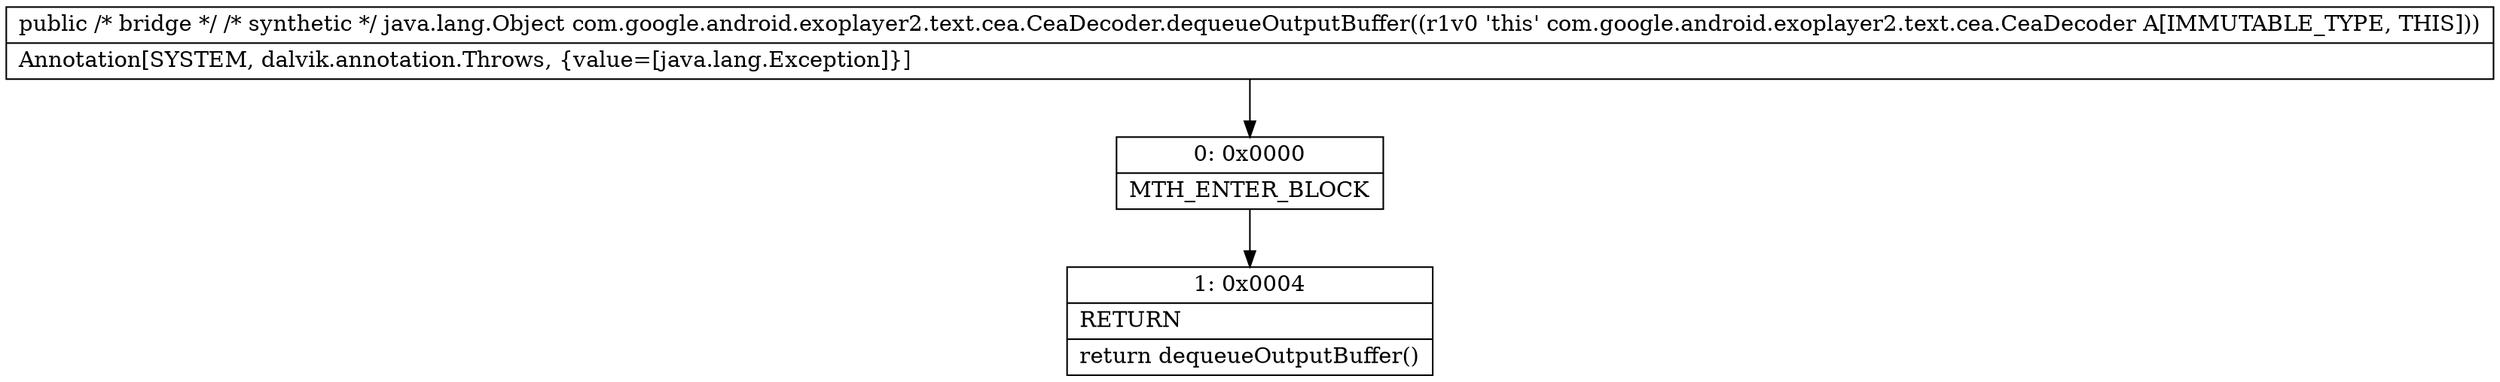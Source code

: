digraph "CFG forcom.google.android.exoplayer2.text.cea.CeaDecoder.dequeueOutputBuffer()Ljava\/lang\/Object;" {
Node_0 [shape=record,label="{0\:\ 0x0000|MTH_ENTER_BLOCK\l}"];
Node_1 [shape=record,label="{1\:\ 0x0004|RETURN\l|return dequeueOutputBuffer()\l}"];
MethodNode[shape=record,label="{public \/* bridge *\/ \/* synthetic *\/ java.lang.Object com.google.android.exoplayer2.text.cea.CeaDecoder.dequeueOutputBuffer((r1v0 'this' com.google.android.exoplayer2.text.cea.CeaDecoder A[IMMUTABLE_TYPE, THIS]))  | Annotation[SYSTEM, dalvik.annotation.Throws, \{value=[java.lang.Exception]\}]\l}"];
MethodNode -> Node_0;
Node_0 -> Node_1;
}

